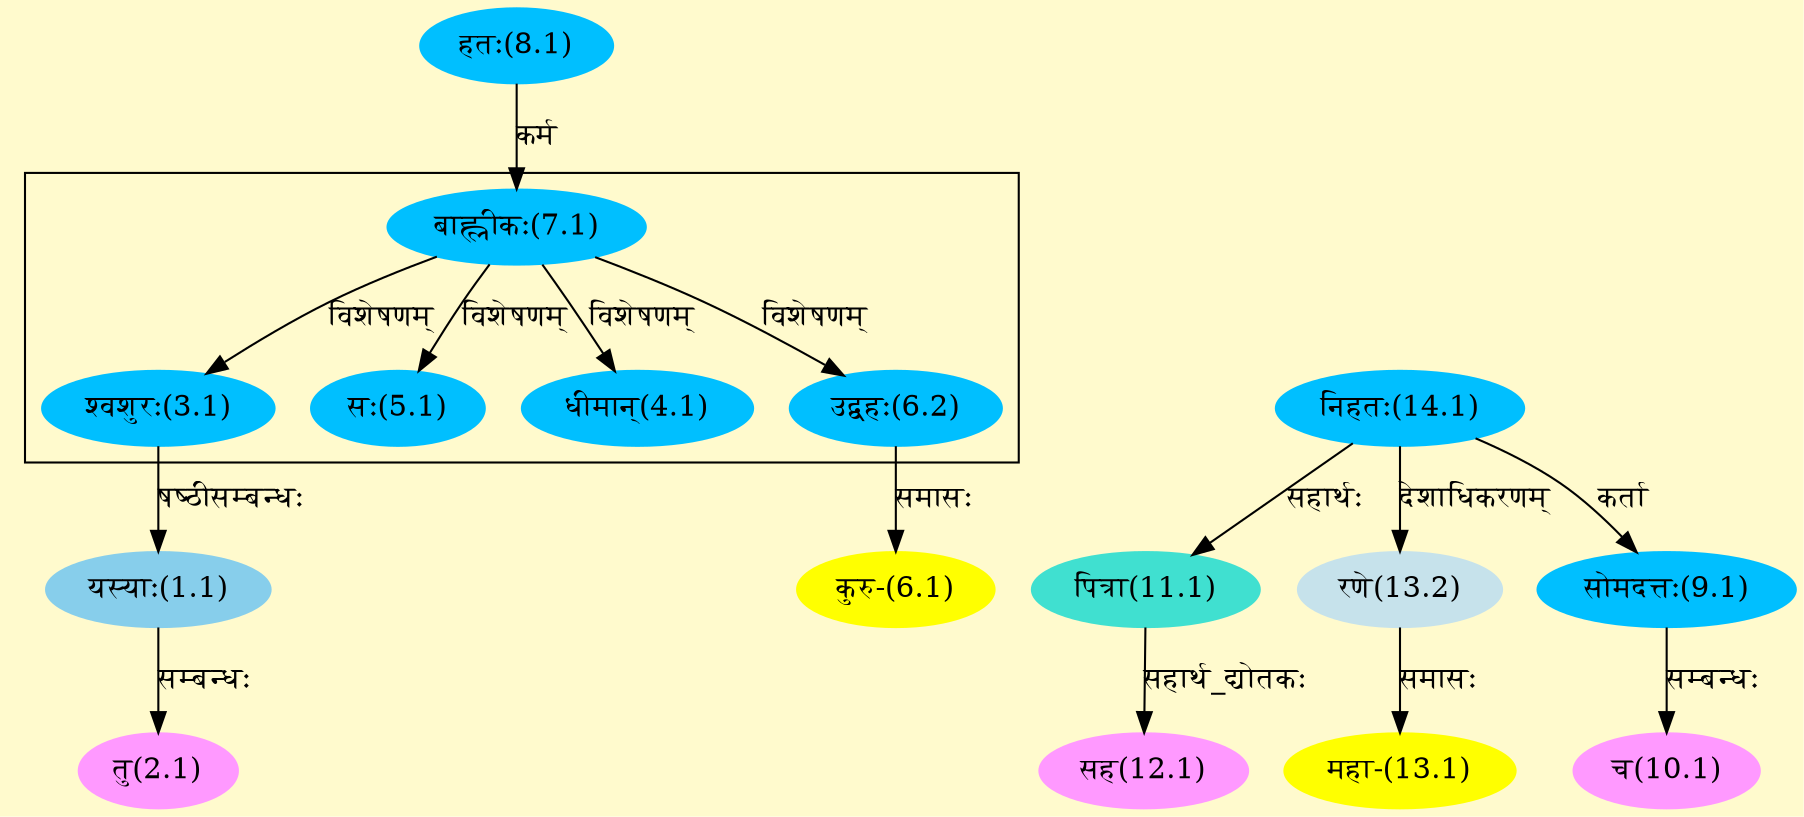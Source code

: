 digraph G{
rankdir=BT;
 compound=true;
 bgcolor="lemonchiffon1";

subgraph cluster_1{
Node3_1 [style=filled, color="#00BFFF" label = "श्वशुरः(3.1)"]
Node7_1 [style=filled, color="#00BFFF" label = "बाह्लीकः(7.1)"]
Node4_1 [style=filled, color="#00BFFF" label = "धीमान्(4.1)"]
Node5_1 [style=filled, color="#00BFFF" label = "सः(5.1)"]
Node6_2 [style=filled, color="#00BFFF" label = "उद्वहः(6.2)"]

}
Node1_1 [style=filled, color="#87CEEB" label = "यस्याः(1.1)"]
Node3_1 [style=filled, color="#00BFFF" label = "श्वशुरः(3.1)"]
Node2_1 [style=filled, color="#FF99FF" label = "तु(2.1)"]
Node6_1 [style=filled, color="#FFFF00" label = "कुरु-(6.1)"]
Node6_2 [style=filled, color="#00BFFF" label = "उद्वहः(6.2)"]
Node7_1 [style=filled, color="#00BFFF" label = "बाह्लीकः(7.1)"]
Node8_1 [style=filled, color="#00BFFF" label = "हतः(8.1)"]
Node [style=filled, color="" label = "()"]
Node9_1 [style=filled, color="#00BFFF" label = "सोमदत्तः(9.1)"]
Node14_1 [style=filled, color="#00BFFF" label = "निहतः(14.1)"]
Node10_1 [style=filled, color="#FF99FF" label = "च(10.1)"]
Node11_1 [style=filled, color="#40E0D0" label = "पित्रा(11.1)"]
Node12_1 [style=filled, color="#FF99FF" label = "सह(12.1)"]
Node13_1 [style=filled, color="#FFFF00" label = "महा-(13.1)"]
Node13_2 [style=filled, color="#C6E2EB" label = "रणे(13.2)"]
/* Start of Relations section */

Node1_1 -> Node3_1 [  label="षष्ठीसम्बन्धः"  dir="back" ]
Node2_1 -> Node1_1 [  label="सम्बन्धः"  dir="back" ]
Node3_1 -> Node7_1 [  label="विशेषणम्"  dir="back" ]
Node4_1 -> Node7_1 [  label="विशेषणम्"  dir="back" ]
Node5_1 -> Node7_1 [  label="विशेषणम्"  dir="back" ]
Node6_1 -> Node6_2 [  label="समासः"  dir="back" ]
Node6_2 -> Node7_1 [  label="विशेषणम्"  dir="back" ]
Node7_1 -> Node8_1 [  label="कर्म"  dir="back" ]
Node9_1 -> Node14_1 [  label="कर्ता"  dir="back" ]
Node10_1 -> Node9_1 [  label="सम्बन्धः"  dir="back" ]
Node11_1 -> Node14_1 [  label="सहार्थः"  dir="back" ]
Node12_1 -> Node11_1 [  label="सहार्थ_द्योतकः"  dir="back" ]
Node13_1 -> Node13_2 [  label="समासः"  dir="back" ]
Node13_2 -> Node14_1 [  label="देशाधिकरणम्"  dir="back" ]
}
